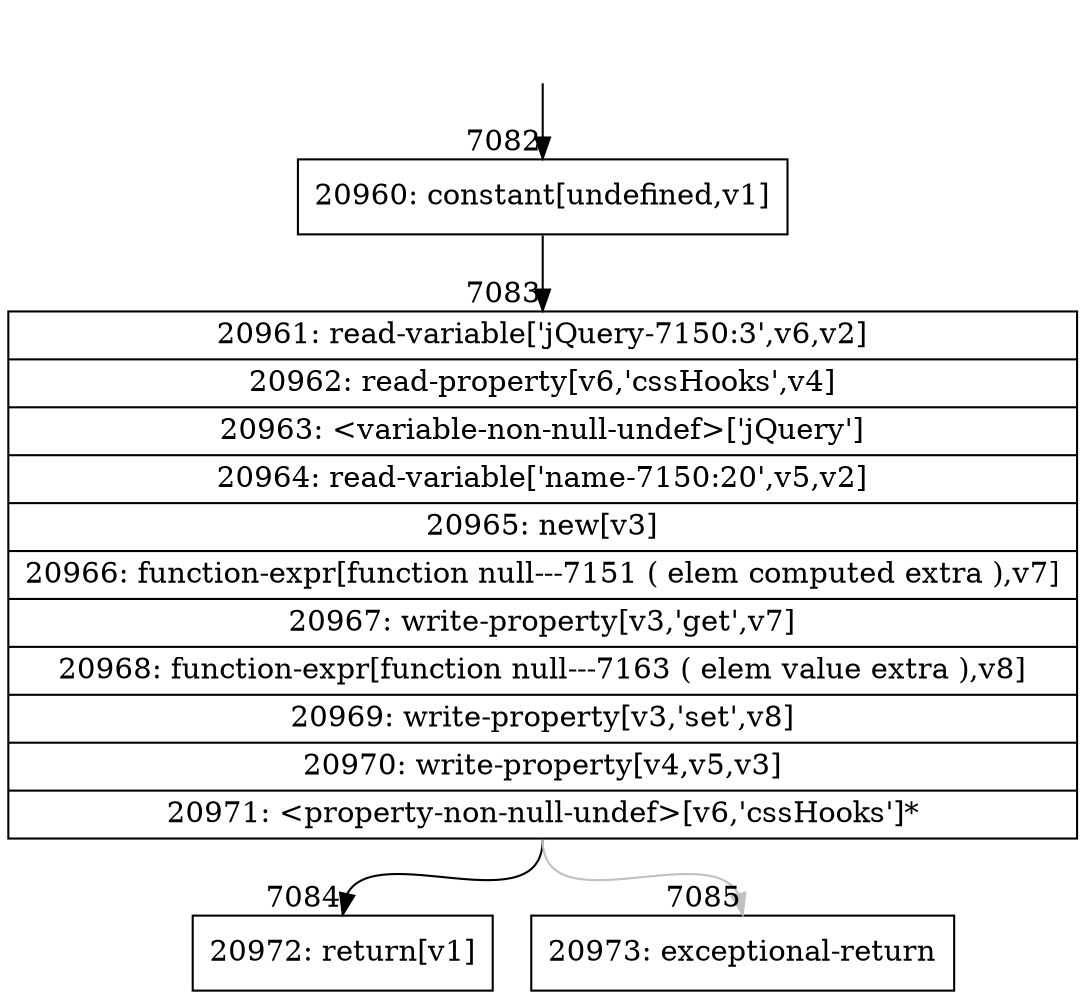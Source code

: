 digraph {
rankdir="TD"
BB_entry439[shape=none,label=""];
BB_entry439 -> BB7082 [tailport=s, headport=n, headlabel="    7082"]
BB7082 [shape=record label="{20960: constant[undefined,v1]}" ] 
BB7082 -> BB7083 [tailport=s, headport=n, headlabel="      7083"]
BB7083 [shape=record label="{20961: read-variable['jQuery-7150:3',v6,v2]|20962: read-property[v6,'cssHooks',v4]|20963: \<variable-non-null-undef\>['jQuery']|20964: read-variable['name-7150:20',v5,v2]|20965: new[v3]|20966: function-expr[function null---7151 ( elem computed extra ),v7]|20967: write-property[v3,'get',v7]|20968: function-expr[function null---7163 ( elem value extra ),v8]|20969: write-property[v3,'set',v8]|20970: write-property[v4,v5,v3]|20971: \<property-non-null-undef\>[v6,'cssHooks']*}" ] 
BB7083 -> BB7084 [tailport=s, headport=n, headlabel="      7084"]
BB7083 -> BB7085 [tailport=s, headport=n, color=gray, headlabel="      7085"]
BB7084 [shape=record label="{20972: return[v1]}" ] 
BB7085 [shape=record label="{20973: exceptional-return}" ] 
}

